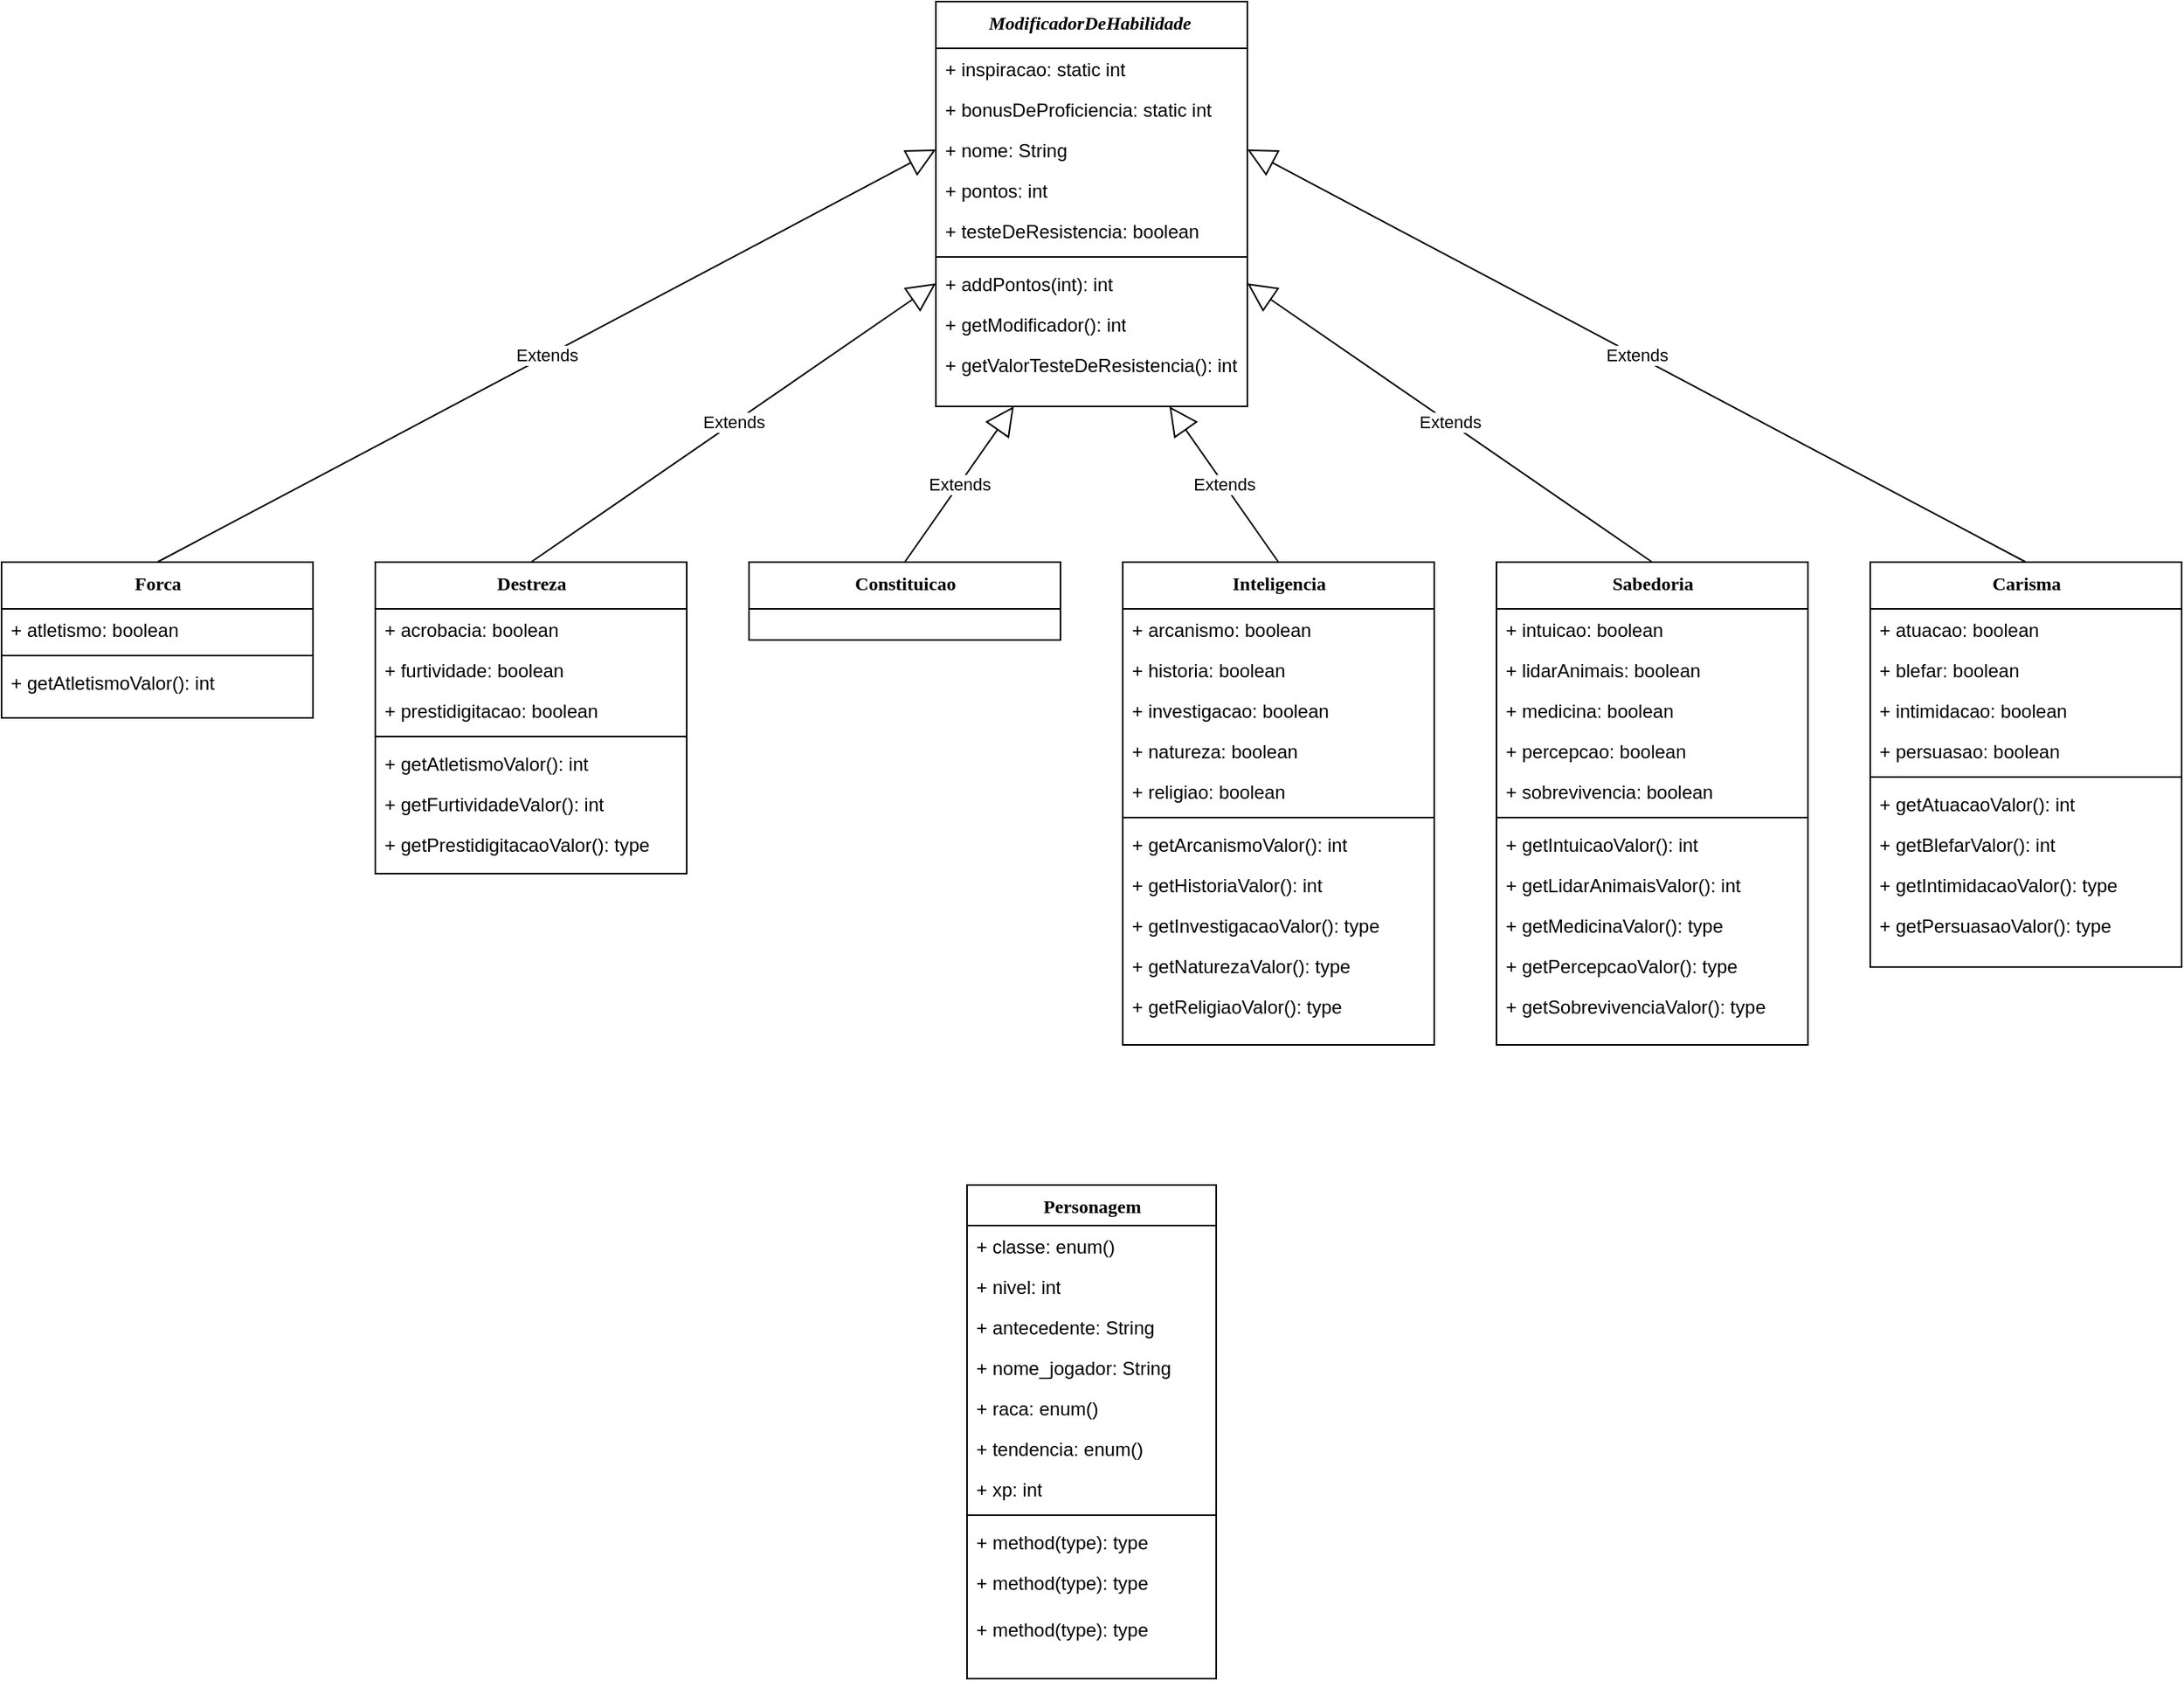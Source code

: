 <mxfile version="24.0.7" type="google">
  <diagram name="Page-1" id="9f46799a-70d6-7492-0946-bef42562c5a5">
    <mxGraphModel grid="1" page="1" gridSize="10" guides="1" tooltips="1" connect="1" arrows="1" fold="1" pageScale="1" pageWidth="1100" pageHeight="850" background="none" math="0" shadow="0">
      <root>
        <mxCell id="0" />
        <mxCell id="1" parent="0" />
        <mxCell id="78961159f06e98e8-30" value="Personagem" style="swimlane;html=1;fontStyle=1;align=center;verticalAlign=top;childLayout=stackLayout;horizontal=1;startSize=26;horizontalStack=0;resizeParent=1;resizeLast=0;collapsible=1;marginBottom=0;swimlaneFillColor=#ffffff;rounded=0;shadow=0;comic=0;labelBackgroundColor=none;strokeWidth=1;fillColor=none;fontFamily=Verdana;fontSize=12" vertex="1" parent="1">
          <mxGeometry x="-380" y="800" width="160" height="317" as="geometry" />
        </mxCell>
        <mxCell id="78961159f06e98e8-31" value="+ classe: enum()" style="text;html=1;strokeColor=none;fillColor=none;align=left;verticalAlign=top;spacingLeft=4;spacingRight=4;whiteSpace=wrap;overflow=hidden;rotatable=0;points=[[0,0.5],[1,0.5]];portConstraint=eastwest;" vertex="1" parent="78961159f06e98e8-30">
          <mxGeometry y="26" width="160" height="26" as="geometry" />
        </mxCell>
        <mxCell id="78961159f06e98e8-32" value="+ nivel: int" style="text;html=1;strokeColor=none;fillColor=none;align=left;verticalAlign=top;spacingLeft=4;spacingRight=4;whiteSpace=wrap;overflow=hidden;rotatable=0;points=[[0,0.5],[1,0.5]];portConstraint=eastwest;" vertex="1" parent="78961159f06e98e8-30">
          <mxGeometry y="52" width="160" height="26" as="geometry" />
        </mxCell>
        <mxCell id="78961159f06e98e8-33" value="+ antecedente: String" style="text;html=1;strokeColor=none;fillColor=none;align=left;verticalAlign=top;spacingLeft=4;spacingRight=4;whiteSpace=wrap;overflow=hidden;rotatable=0;points=[[0,0.5],[1,0.5]];portConstraint=eastwest;" vertex="1" parent="78961159f06e98e8-30">
          <mxGeometry y="78" width="160" height="26" as="geometry" />
        </mxCell>
        <mxCell id="78961159f06e98e8-34" value="+ nome_jogador: String" style="text;html=1;strokeColor=none;fillColor=none;align=left;verticalAlign=top;spacingLeft=4;spacingRight=4;whiteSpace=wrap;overflow=hidden;rotatable=0;points=[[0,0.5],[1,0.5]];portConstraint=eastwest;" vertex="1" parent="78961159f06e98e8-30">
          <mxGeometry y="104" width="160" height="26" as="geometry" />
        </mxCell>
        <mxCell id="78961159f06e98e8-36" value="+ raca: enum()" style="text;html=1;strokeColor=none;fillColor=none;align=left;verticalAlign=top;spacingLeft=4;spacingRight=4;whiteSpace=wrap;overflow=hidden;rotatable=0;points=[[0,0.5],[1,0.5]];portConstraint=eastwest;" vertex="1" parent="78961159f06e98e8-30">
          <mxGeometry y="130" width="160" height="26" as="geometry" />
        </mxCell>
        <mxCell id="78961159f06e98e8-37" value="+ tendencia: enum()" style="text;html=1;strokeColor=none;fillColor=none;align=left;verticalAlign=top;spacingLeft=4;spacingRight=4;whiteSpace=wrap;overflow=hidden;rotatable=0;points=[[0,0.5],[1,0.5]];portConstraint=eastwest;" vertex="1" parent="78961159f06e98e8-30">
          <mxGeometry y="156" width="160" height="26" as="geometry" />
        </mxCell>
        <mxCell id="40sNHgsJl3ilRhZVSbIt-1" value="+ xp: int" style="text;html=1;strokeColor=none;fillColor=none;align=left;verticalAlign=top;spacingLeft=4;spacingRight=4;whiteSpace=wrap;overflow=hidden;rotatable=0;points=[[0,0.5],[1,0.5]];portConstraint=eastwest;" vertex="1" parent="78961159f06e98e8-30">
          <mxGeometry y="182" width="160" height="26" as="geometry" />
        </mxCell>
        <mxCell id="78961159f06e98e8-38" value="" style="line;html=1;strokeWidth=1;fillColor=none;align=left;verticalAlign=middle;spacingTop=-1;spacingLeft=3;spacingRight=3;rotatable=0;labelPosition=right;points=[];portConstraint=eastwest;" vertex="1" parent="78961159f06e98e8-30">
          <mxGeometry y="208" width="160" height="8" as="geometry" />
        </mxCell>
        <mxCell id="78961159f06e98e8-42" value="+ method(type): type" style="text;html=1;strokeColor=none;fillColor=none;align=left;verticalAlign=top;spacingLeft=4;spacingRight=4;whiteSpace=wrap;overflow=hidden;rotatable=0;points=[[0,0.5],[1,0.5]];portConstraint=eastwest;" vertex="1" parent="78961159f06e98e8-30">
          <mxGeometry y="216" width="160" height="26" as="geometry" />
        </mxCell>
        <mxCell id="78961159f06e98e8-40" value="+ method(type): type" style="text;html=1;strokeColor=none;fillColor=none;align=left;verticalAlign=top;spacingLeft=4;spacingRight=4;whiteSpace=wrap;overflow=hidden;rotatable=0;points=[[0,0.5],[1,0.5]];portConstraint=eastwest;" vertex="1" parent="78961159f06e98e8-30">
          <mxGeometry y="242" width="160" height="30" as="geometry" />
        </mxCell>
        <mxCell id="78961159f06e98e8-39" value="+ method(type): type" style="text;html=1;strokeColor=none;fillColor=none;align=left;verticalAlign=top;spacingLeft=4;spacingRight=4;whiteSpace=wrap;overflow=hidden;rotatable=0;points=[[0,0.5],[1,0.5]];portConstraint=eastwest;" vertex="1" parent="78961159f06e98e8-30">
          <mxGeometry y="272" width="160" height="26" as="geometry" />
        </mxCell>
        <mxCell id="78961159f06e98e8-43" value="&lt;i&gt;ModificadorDeHabilidade&amp;nbsp;&lt;/i&gt;" style="swimlane;html=1;fontStyle=1;align=center;verticalAlign=top;childLayout=stackLayout;horizontal=1;startSize=30;horizontalStack=0;resizeParent=1;resizeLast=0;collapsible=1;marginBottom=0;swimlaneFillColor=#ffffff;rounded=0;shadow=0;comic=0;labelBackgroundColor=none;strokeWidth=1;fillColor=none;fontFamily=Verdana;fontSize=12" vertex="1" parent="1">
          <mxGeometry x="-400" y="40" width="200" height="260" as="geometry" />
        </mxCell>
        <mxCell id="78961159f06e98e8-44" value="+ inspiracao: static int" style="text;html=1;strokeColor=none;fillColor=none;align=left;verticalAlign=top;spacingLeft=4;spacingRight=4;whiteSpace=wrap;overflow=hidden;rotatable=0;points=[[0,0.5],[1,0.5]];portConstraint=eastwest;" vertex="1" parent="78961159f06e98e8-43">
          <mxGeometry y="30" width="200" height="26" as="geometry" />
        </mxCell>
        <mxCell id="v30PAA55jN4DHyw-bM3n-83" value="+ bonusDeProficiencia: static int" style="text;html=1;strokeColor=none;fillColor=none;align=left;verticalAlign=top;spacingLeft=4;spacingRight=4;whiteSpace=wrap;overflow=hidden;rotatable=0;points=[[0,0.5],[1,0.5]];portConstraint=eastwest;" vertex="1" parent="78961159f06e98e8-43">
          <mxGeometry y="56" width="200" height="26" as="geometry" />
        </mxCell>
        <mxCell id="v30PAA55jN4DHyw-bM3n-13" value="+ nome: String" style="text;html=1;strokeColor=none;fillColor=none;align=left;verticalAlign=top;spacingLeft=4;spacingRight=4;whiteSpace=wrap;overflow=hidden;rotatable=0;points=[[0,0.5],[1,0.5]];portConstraint=eastwest;" vertex="1" parent="78961159f06e98e8-43">
          <mxGeometry y="82" width="200" height="26" as="geometry" />
        </mxCell>
        <mxCell id="78961159f06e98e8-45" value="+ pontos: int" style="text;html=1;strokeColor=none;fillColor=none;align=left;verticalAlign=top;spacingLeft=4;spacingRight=4;whiteSpace=wrap;overflow=hidden;rotatable=0;points=[[0,0.5],[1,0.5]];portConstraint=eastwest;" vertex="1" parent="78961159f06e98e8-43">
          <mxGeometry y="108" width="200" height="26" as="geometry" />
        </mxCell>
        <mxCell id="v30PAA55jN4DHyw-bM3n-11" value="+ testeDeResistencia: boolean" style="text;html=1;strokeColor=none;fillColor=none;align=left;verticalAlign=top;spacingLeft=4;spacingRight=4;whiteSpace=wrap;overflow=hidden;rotatable=0;points=[[0,0.5],[1,0.5]];portConstraint=eastwest;" vertex="1" parent="78961159f06e98e8-43">
          <mxGeometry y="134" width="200" height="26" as="geometry" />
        </mxCell>
        <mxCell id="78961159f06e98e8-51" value="" style="line;html=1;strokeWidth=1;fillColor=none;align=left;verticalAlign=middle;spacingTop=-1;spacingLeft=3;spacingRight=3;rotatable=0;labelPosition=right;points=[];portConstraint=eastwest;" vertex="1" parent="78961159f06e98e8-43">
          <mxGeometry y="160" width="200" height="8" as="geometry" />
        </mxCell>
        <mxCell id="78961159f06e98e8-52" value="+ addPontos(int): int" style="text;html=1;strokeColor=none;fillColor=none;align=left;verticalAlign=top;spacingLeft=4;spacingRight=4;whiteSpace=wrap;overflow=hidden;rotatable=0;points=[[0,0.5],[1,0.5]];portConstraint=eastwest;" vertex="1" parent="78961159f06e98e8-43">
          <mxGeometry y="168" width="200" height="26" as="geometry" />
        </mxCell>
        <mxCell id="78961159f06e98e8-53" value="+ getModificador(): int" style="text;html=1;strokeColor=none;fillColor=none;align=left;verticalAlign=top;spacingLeft=4;spacingRight=4;whiteSpace=wrap;overflow=hidden;rotatable=0;points=[[0,0.5],[1,0.5]];portConstraint=eastwest;" vertex="1" parent="78961159f06e98e8-43">
          <mxGeometry y="194" width="200" height="26" as="geometry" />
        </mxCell>
        <mxCell id="v30PAA55jN4DHyw-bM3n-12" value="+ getValorTesteDeResistencia(): int" style="text;html=1;strokeColor=none;fillColor=none;align=left;verticalAlign=top;spacingLeft=4;spacingRight=4;whiteSpace=wrap;overflow=hidden;rotatable=0;points=[[0,0.5],[1,0.5]];portConstraint=eastwest;" vertex="1" parent="78961159f06e98e8-43">
          <mxGeometry y="220" width="200" height="26" as="geometry" />
        </mxCell>
        <mxCell id="78961159f06e98e8-82" value="Forca" style="swimlane;html=1;fontStyle=1;align=center;verticalAlign=top;childLayout=stackLayout;horizontal=1;startSize=30;horizontalStack=0;resizeParent=1;resizeLast=0;collapsible=1;marginBottom=0;swimlaneFillColor=#ffffff;rounded=0;shadow=0;comic=0;labelBackgroundColor=none;strokeWidth=1;fillColor=none;fontFamily=Verdana;fontSize=12" vertex="1" parent="1">
          <mxGeometry x="-1000" y="400" width="200" height="100" as="geometry" />
        </mxCell>
        <mxCell id="78961159f06e98e8-83" value="+ atletismo: boolean" style="text;html=1;strokeColor=none;fillColor=none;align=left;verticalAlign=top;spacingLeft=4;spacingRight=4;whiteSpace=wrap;overflow=hidden;rotatable=0;points=[[0,0.5],[1,0.5]];portConstraint=eastwest;" vertex="1" parent="78961159f06e98e8-82">
          <mxGeometry y="30" width="200" height="26" as="geometry" />
        </mxCell>
        <mxCell id="78961159f06e98e8-90" value="" style="line;html=1;strokeWidth=1;fillColor=none;align=left;verticalAlign=middle;spacingTop=-1;spacingLeft=3;spacingRight=3;rotatable=0;labelPosition=right;points=[];portConstraint=eastwest;" vertex="1" parent="78961159f06e98e8-82">
          <mxGeometry y="56" width="200" height="8" as="geometry" />
        </mxCell>
        <mxCell id="78961159f06e98e8-91" value="+ getAtletismoValor(): int" style="text;html=1;strokeColor=none;fillColor=none;align=left;verticalAlign=top;spacingLeft=4;spacingRight=4;whiteSpace=wrap;overflow=hidden;rotatable=0;points=[[0,0.5],[1,0.5]];portConstraint=eastwest;" vertex="1" parent="78961159f06e98e8-82">
          <mxGeometry y="64" width="200" height="26" as="geometry" />
        </mxCell>
        <mxCell id="v30PAA55jN4DHyw-bM3n-3" value="Constituicao" style="swimlane;html=1;fontStyle=1;align=center;verticalAlign=top;childLayout=stackLayout;horizontal=1;startSize=30;horizontalStack=0;resizeParent=1;resizeLast=0;collapsible=1;marginBottom=0;swimlaneFillColor=#ffffff;rounded=0;shadow=0;comic=0;labelBackgroundColor=none;strokeWidth=1;fillColor=none;fontFamily=Verdana;fontSize=12" vertex="1" parent="1">
          <mxGeometry x="-520" y="400" width="200" height="50" as="geometry" />
        </mxCell>
        <mxCell id="v30PAA55jN4DHyw-bM3n-14" value="Destreza" style="swimlane;html=1;fontStyle=1;align=center;verticalAlign=top;childLayout=stackLayout;horizontal=1;startSize=30;horizontalStack=0;resizeParent=1;resizeLast=0;collapsible=1;marginBottom=0;swimlaneFillColor=#ffffff;rounded=0;shadow=0;comic=0;labelBackgroundColor=none;strokeWidth=1;fillColor=none;fontFamily=Verdana;fontSize=12" vertex="1" parent="1">
          <mxGeometry x="-760" y="400" width="200" height="200" as="geometry" />
        </mxCell>
        <mxCell id="v30PAA55jN4DHyw-bM3n-15" value="+ acrobacia: boolean" style="text;html=1;strokeColor=none;fillColor=none;align=left;verticalAlign=top;spacingLeft=4;spacingRight=4;whiteSpace=wrap;overflow=hidden;rotatable=0;points=[[0,0.5],[1,0.5]];portConstraint=eastwest;" vertex="1" parent="v30PAA55jN4DHyw-bM3n-14">
          <mxGeometry y="30" width="200" height="26" as="geometry" />
        </mxCell>
        <mxCell id="v30PAA55jN4DHyw-bM3n-16" value="+ furtividade: boolean" style="text;html=1;strokeColor=none;fillColor=none;align=left;verticalAlign=top;spacingLeft=4;spacingRight=4;whiteSpace=wrap;overflow=hidden;rotatable=0;points=[[0,0.5],[1,0.5]];portConstraint=eastwest;" vertex="1" parent="v30PAA55jN4DHyw-bM3n-14">
          <mxGeometry y="56" width="200" height="26" as="geometry" />
        </mxCell>
        <mxCell id="v30PAA55jN4DHyw-bM3n-17" value="+ prestidigitacao: boolean" style="text;html=1;strokeColor=none;fillColor=none;align=left;verticalAlign=top;spacingLeft=4;spacingRight=4;whiteSpace=wrap;overflow=hidden;rotatable=0;points=[[0,0.5],[1,0.5]];portConstraint=eastwest;" vertex="1" parent="v30PAA55jN4DHyw-bM3n-14">
          <mxGeometry y="82" width="200" height="26" as="geometry" />
        </mxCell>
        <mxCell id="v30PAA55jN4DHyw-bM3n-22" value="" style="line;html=1;strokeWidth=1;fillColor=none;align=left;verticalAlign=middle;spacingTop=-1;spacingLeft=3;spacingRight=3;rotatable=0;labelPosition=right;points=[];portConstraint=eastwest;" vertex="1" parent="v30PAA55jN4DHyw-bM3n-14">
          <mxGeometry y="108" width="200" height="8" as="geometry" />
        </mxCell>
        <mxCell id="v30PAA55jN4DHyw-bM3n-23" value="+ getAtletismoValor(): int" style="text;html=1;strokeColor=none;fillColor=none;align=left;verticalAlign=top;spacingLeft=4;spacingRight=4;whiteSpace=wrap;overflow=hidden;rotatable=0;points=[[0,0.5],[1,0.5]];portConstraint=eastwest;" vertex="1" parent="v30PAA55jN4DHyw-bM3n-14">
          <mxGeometry y="116" width="200" height="26" as="geometry" />
        </mxCell>
        <mxCell id="v30PAA55jN4DHyw-bM3n-25" value="+ getFurtividadeValor(): int" style="text;html=1;strokeColor=none;fillColor=none;align=left;verticalAlign=top;spacingLeft=4;spacingRight=4;whiteSpace=wrap;overflow=hidden;rotatable=0;points=[[0,0.5],[1,0.5]];portConstraint=eastwest;" vertex="1" parent="v30PAA55jN4DHyw-bM3n-14">
          <mxGeometry y="142" width="200" height="26" as="geometry" />
        </mxCell>
        <mxCell id="v30PAA55jN4DHyw-bM3n-24" value="+ getPrestidigitacaoValor(): type" style="text;html=1;strokeColor=none;fillColor=none;align=left;verticalAlign=top;spacingLeft=4;spacingRight=4;whiteSpace=wrap;overflow=hidden;rotatable=0;points=[[0,0.5],[1,0.5]];portConstraint=eastwest;" vertex="1" parent="v30PAA55jN4DHyw-bM3n-14">
          <mxGeometry y="168" width="200" height="26" as="geometry" />
        </mxCell>
        <mxCell id="v30PAA55jN4DHyw-bM3n-38" value="Inteligencia" style="swimlane;html=1;fontStyle=1;align=center;verticalAlign=top;childLayout=stackLayout;horizontal=1;startSize=30;horizontalStack=0;resizeParent=1;resizeLast=0;collapsible=1;marginBottom=0;swimlaneFillColor=#ffffff;rounded=0;shadow=0;comic=0;labelBackgroundColor=none;strokeWidth=1;fillColor=none;fontFamily=Verdana;fontSize=12" vertex="1" parent="1">
          <mxGeometry x="-280" y="400" width="200" height="310" as="geometry" />
        </mxCell>
        <mxCell id="v30PAA55jN4DHyw-bM3n-39" value="+ arcanismo: boolean" style="text;html=1;strokeColor=none;fillColor=none;align=left;verticalAlign=top;spacingLeft=4;spacingRight=4;whiteSpace=wrap;overflow=hidden;rotatable=0;points=[[0,0.5],[1,0.5]];portConstraint=eastwest;" vertex="1" parent="v30PAA55jN4DHyw-bM3n-38">
          <mxGeometry y="30" width="200" height="26" as="geometry" />
        </mxCell>
        <mxCell id="v30PAA55jN4DHyw-bM3n-40" value="+ historia: boolean" style="text;html=1;strokeColor=none;fillColor=none;align=left;verticalAlign=top;spacingLeft=4;spacingRight=4;whiteSpace=wrap;overflow=hidden;rotatable=0;points=[[0,0.5],[1,0.5]];portConstraint=eastwest;" vertex="1" parent="v30PAA55jN4DHyw-bM3n-38">
          <mxGeometry y="56" width="200" height="26" as="geometry" />
        </mxCell>
        <mxCell id="v30PAA55jN4DHyw-bM3n-41" value="+ investigacao: boolean" style="text;html=1;strokeColor=none;fillColor=none;align=left;verticalAlign=top;spacingLeft=4;spacingRight=4;whiteSpace=wrap;overflow=hidden;rotatable=0;points=[[0,0.5],[1,0.5]];portConstraint=eastwest;" vertex="1" parent="v30PAA55jN4DHyw-bM3n-38">
          <mxGeometry y="82" width="200" height="26" as="geometry" />
        </mxCell>
        <mxCell id="v30PAA55jN4DHyw-bM3n-42" value="+ natureza: boolean" style="text;html=1;strokeColor=none;fillColor=none;align=left;verticalAlign=top;spacingLeft=4;spacingRight=4;whiteSpace=wrap;overflow=hidden;rotatable=0;points=[[0,0.5],[1,0.5]];portConstraint=eastwest;" vertex="1" parent="v30PAA55jN4DHyw-bM3n-38">
          <mxGeometry y="108" width="200" height="26" as="geometry" />
        </mxCell>
        <mxCell id="v30PAA55jN4DHyw-bM3n-43" value="+ religiao: boolean" style="text;html=1;strokeColor=none;fillColor=none;align=left;verticalAlign=top;spacingLeft=4;spacingRight=4;whiteSpace=wrap;overflow=hidden;rotatable=0;points=[[0,0.5],[1,0.5]];portConstraint=eastwest;" vertex="1" parent="v30PAA55jN4DHyw-bM3n-38">
          <mxGeometry y="134" width="200" height="26" as="geometry" />
        </mxCell>
        <mxCell id="v30PAA55jN4DHyw-bM3n-46" value="" style="line;html=1;strokeWidth=1;fillColor=none;align=left;verticalAlign=middle;spacingTop=-1;spacingLeft=3;spacingRight=3;rotatable=0;labelPosition=right;points=[];portConstraint=eastwest;" vertex="1" parent="v30PAA55jN4DHyw-bM3n-38">
          <mxGeometry y="160" width="200" height="8" as="geometry" />
        </mxCell>
        <mxCell id="v30PAA55jN4DHyw-bM3n-47" value="+ getArcanismoValor(): int" style="text;html=1;strokeColor=none;fillColor=none;align=left;verticalAlign=top;spacingLeft=4;spacingRight=4;whiteSpace=wrap;overflow=hidden;rotatable=0;points=[[0,0.5],[1,0.5]];portConstraint=eastwest;" vertex="1" parent="v30PAA55jN4DHyw-bM3n-38">
          <mxGeometry y="168" width="200" height="26" as="geometry" />
        </mxCell>
        <mxCell id="v30PAA55jN4DHyw-bM3n-48" value="+ getHistoriaValor(): int" style="text;html=1;strokeColor=none;fillColor=none;align=left;verticalAlign=top;spacingLeft=4;spacingRight=4;whiteSpace=wrap;overflow=hidden;rotatable=0;points=[[0,0.5],[1,0.5]];portConstraint=eastwest;" vertex="1" parent="v30PAA55jN4DHyw-bM3n-38">
          <mxGeometry y="194" width="200" height="26" as="geometry" />
        </mxCell>
        <mxCell id="v30PAA55jN4DHyw-bM3n-51" value="+ getInvestigacaoValor(): type" style="text;html=1;strokeColor=none;fillColor=none;align=left;verticalAlign=top;spacingLeft=4;spacingRight=4;whiteSpace=wrap;overflow=hidden;rotatable=0;points=[[0,0.5],[1,0.5]];portConstraint=eastwest;" vertex="1" parent="v30PAA55jN4DHyw-bM3n-38">
          <mxGeometry y="220" width="200" height="26" as="geometry" />
        </mxCell>
        <mxCell id="v30PAA55jN4DHyw-bM3n-50" value="+ getNaturezaValor(): type" style="text;html=1;strokeColor=none;fillColor=none;align=left;verticalAlign=top;spacingLeft=4;spacingRight=4;whiteSpace=wrap;overflow=hidden;rotatable=0;points=[[0,0.5],[1,0.5]];portConstraint=eastwest;" vertex="1" parent="v30PAA55jN4DHyw-bM3n-38">
          <mxGeometry y="246" width="200" height="26" as="geometry" />
        </mxCell>
        <mxCell id="v30PAA55jN4DHyw-bM3n-49" value="+ getReligiaoValor(): type" style="text;html=1;strokeColor=none;fillColor=none;align=left;verticalAlign=top;spacingLeft=4;spacingRight=4;whiteSpace=wrap;overflow=hidden;rotatable=0;points=[[0,0.5],[1,0.5]];portConstraint=eastwest;" vertex="1" parent="v30PAA55jN4DHyw-bM3n-38">
          <mxGeometry y="272" width="200" height="26" as="geometry" />
        </mxCell>
        <mxCell id="v30PAA55jN4DHyw-bM3n-52" value="Sabedoria" style="swimlane;html=1;fontStyle=1;align=center;verticalAlign=top;childLayout=stackLayout;horizontal=1;startSize=30;horizontalStack=0;resizeParent=1;resizeLast=0;collapsible=1;marginBottom=0;swimlaneFillColor=#ffffff;rounded=0;shadow=0;comic=0;labelBackgroundColor=none;strokeWidth=1;fillColor=none;fontFamily=Verdana;fontSize=12" vertex="1" parent="1">
          <mxGeometry x="-40" y="400" width="200" height="310" as="geometry" />
        </mxCell>
        <mxCell id="v30PAA55jN4DHyw-bM3n-53" value="+ intuicao: boolean" style="text;html=1;strokeColor=none;fillColor=none;align=left;verticalAlign=top;spacingLeft=4;spacingRight=4;whiteSpace=wrap;overflow=hidden;rotatable=0;points=[[0,0.5],[1,0.5]];portConstraint=eastwest;" vertex="1" parent="v30PAA55jN4DHyw-bM3n-52">
          <mxGeometry y="30" width="200" height="26" as="geometry" />
        </mxCell>
        <mxCell id="v30PAA55jN4DHyw-bM3n-54" value="+ lidarAnimais: boolean" style="text;html=1;strokeColor=none;fillColor=none;align=left;verticalAlign=top;spacingLeft=4;spacingRight=4;whiteSpace=wrap;overflow=hidden;rotatable=0;points=[[0,0.5],[1,0.5]];portConstraint=eastwest;" vertex="1" parent="v30PAA55jN4DHyw-bM3n-52">
          <mxGeometry y="56" width="200" height="26" as="geometry" />
        </mxCell>
        <mxCell id="v30PAA55jN4DHyw-bM3n-55" value="+ medicina: boolean" style="text;html=1;strokeColor=none;fillColor=none;align=left;verticalAlign=top;spacingLeft=4;spacingRight=4;whiteSpace=wrap;overflow=hidden;rotatable=0;points=[[0,0.5],[1,0.5]];portConstraint=eastwest;" vertex="1" parent="v30PAA55jN4DHyw-bM3n-52">
          <mxGeometry y="82" width="200" height="26" as="geometry" />
        </mxCell>
        <mxCell id="v30PAA55jN4DHyw-bM3n-56" value="+ percepcao: boolean" style="text;html=1;strokeColor=none;fillColor=none;align=left;verticalAlign=top;spacingLeft=4;spacingRight=4;whiteSpace=wrap;overflow=hidden;rotatable=0;points=[[0,0.5],[1,0.5]];portConstraint=eastwest;" vertex="1" parent="v30PAA55jN4DHyw-bM3n-52">
          <mxGeometry y="108" width="200" height="26" as="geometry" />
        </mxCell>
        <mxCell id="v30PAA55jN4DHyw-bM3n-57" value="+ sobrevivencia: boolean" style="text;html=1;strokeColor=none;fillColor=none;align=left;verticalAlign=top;spacingLeft=4;spacingRight=4;whiteSpace=wrap;overflow=hidden;rotatable=0;points=[[0,0.5],[1,0.5]];portConstraint=eastwest;" vertex="1" parent="v30PAA55jN4DHyw-bM3n-52">
          <mxGeometry y="134" width="200" height="26" as="geometry" />
        </mxCell>
        <mxCell id="v30PAA55jN4DHyw-bM3n-58" value="" style="line;html=1;strokeWidth=1;fillColor=none;align=left;verticalAlign=middle;spacingTop=-1;spacingLeft=3;spacingRight=3;rotatable=0;labelPosition=right;points=[];portConstraint=eastwest;" vertex="1" parent="v30PAA55jN4DHyw-bM3n-52">
          <mxGeometry y="160" width="200" height="8" as="geometry" />
        </mxCell>
        <mxCell id="v30PAA55jN4DHyw-bM3n-59" value="+ getIntuicaoValor(): int" style="text;html=1;strokeColor=none;fillColor=none;align=left;verticalAlign=top;spacingLeft=4;spacingRight=4;whiteSpace=wrap;overflow=hidden;rotatable=0;points=[[0,0.5],[1,0.5]];portConstraint=eastwest;" vertex="1" parent="v30PAA55jN4DHyw-bM3n-52">
          <mxGeometry y="168" width="200" height="26" as="geometry" />
        </mxCell>
        <mxCell id="v30PAA55jN4DHyw-bM3n-60" value="+ getLidarAnimaisValor(): int" style="text;html=1;strokeColor=none;fillColor=none;align=left;verticalAlign=top;spacingLeft=4;spacingRight=4;whiteSpace=wrap;overflow=hidden;rotatable=0;points=[[0,0.5],[1,0.5]];portConstraint=eastwest;" vertex="1" parent="v30PAA55jN4DHyw-bM3n-52">
          <mxGeometry y="194" width="200" height="26" as="geometry" />
        </mxCell>
        <mxCell id="v30PAA55jN4DHyw-bM3n-61" value="+ getMedicinaValor(): type" style="text;html=1;strokeColor=none;fillColor=none;align=left;verticalAlign=top;spacingLeft=4;spacingRight=4;whiteSpace=wrap;overflow=hidden;rotatable=0;points=[[0,0.5],[1,0.5]];portConstraint=eastwest;" vertex="1" parent="v30PAA55jN4DHyw-bM3n-52">
          <mxGeometry y="220" width="200" height="26" as="geometry" />
        </mxCell>
        <mxCell id="v30PAA55jN4DHyw-bM3n-62" value="+ getPercepcaoValor(): type" style="text;html=1;strokeColor=none;fillColor=none;align=left;verticalAlign=top;spacingLeft=4;spacingRight=4;whiteSpace=wrap;overflow=hidden;rotatable=0;points=[[0,0.5],[1,0.5]];portConstraint=eastwest;" vertex="1" parent="v30PAA55jN4DHyw-bM3n-52">
          <mxGeometry y="246" width="200" height="26" as="geometry" />
        </mxCell>
        <mxCell id="v30PAA55jN4DHyw-bM3n-63" value="+ getSobrevivenciaValor(): type" style="text;html=1;strokeColor=none;fillColor=none;align=left;verticalAlign=top;spacingLeft=4;spacingRight=4;whiteSpace=wrap;overflow=hidden;rotatable=0;points=[[0,0.5],[1,0.5]];portConstraint=eastwest;" vertex="1" parent="v30PAA55jN4DHyw-bM3n-52">
          <mxGeometry y="272" width="200" height="26" as="geometry" />
        </mxCell>
        <mxCell id="v30PAA55jN4DHyw-bM3n-64" value="Carisma" style="swimlane;html=1;fontStyle=1;align=center;verticalAlign=top;childLayout=stackLayout;horizontal=1;startSize=30;horizontalStack=0;resizeParent=1;resizeLast=0;collapsible=1;marginBottom=0;swimlaneFillColor=#ffffff;rounded=0;shadow=0;comic=0;labelBackgroundColor=none;strokeWidth=1;fillColor=none;fontFamily=Verdana;fontSize=12" vertex="1" parent="1">
          <mxGeometry x="200" y="400" width="200" height="260" as="geometry" />
        </mxCell>
        <mxCell id="v30PAA55jN4DHyw-bM3n-65" value="+ atuacao: boolean" style="text;html=1;strokeColor=none;fillColor=none;align=left;verticalAlign=top;spacingLeft=4;spacingRight=4;whiteSpace=wrap;overflow=hidden;rotatable=0;points=[[0,0.5],[1,0.5]];portConstraint=eastwest;" vertex="1" parent="v30PAA55jN4DHyw-bM3n-64">
          <mxGeometry y="30" width="200" height="26" as="geometry" />
        </mxCell>
        <mxCell id="v30PAA55jN4DHyw-bM3n-66" value="+ blefar: boolean" style="text;html=1;strokeColor=none;fillColor=none;align=left;verticalAlign=top;spacingLeft=4;spacingRight=4;whiteSpace=wrap;overflow=hidden;rotatable=0;points=[[0,0.5],[1,0.5]];portConstraint=eastwest;" vertex="1" parent="v30PAA55jN4DHyw-bM3n-64">
          <mxGeometry y="56" width="200" height="26" as="geometry" />
        </mxCell>
        <mxCell id="v30PAA55jN4DHyw-bM3n-67" value="+ intimidacao: boolean" style="text;html=1;strokeColor=none;fillColor=none;align=left;verticalAlign=top;spacingLeft=4;spacingRight=4;whiteSpace=wrap;overflow=hidden;rotatable=0;points=[[0,0.5],[1,0.5]];portConstraint=eastwest;" vertex="1" parent="v30PAA55jN4DHyw-bM3n-64">
          <mxGeometry y="82" width="200" height="26" as="geometry" />
        </mxCell>
        <mxCell id="v30PAA55jN4DHyw-bM3n-68" value="+ persuasao: boolean" style="text;html=1;strokeColor=none;fillColor=none;align=left;verticalAlign=top;spacingLeft=4;spacingRight=4;whiteSpace=wrap;overflow=hidden;rotatable=0;points=[[0,0.5],[1,0.5]];portConstraint=eastwest;" vertex="1" parent="v30PAA55jN4DHyw-bM3n-64">
          <mxGeometry y="108" width="200" height="26" as="geometry" />
        </mxCell>
        <mxCell id="v30PAA55jN4DHyw-bM3n-70" value="" style="line;html=1;strokeWidth=1;fillColor=none;align=left;verticalAlign=middle;spacingTop=-1;spacingLeft=3;spacingRight=3;rotatable=0;labelPosition=right;points=[];portConstraint=eastwest;" vertex="1" parent="v30PAA55jN4DHyw-bM3n-64">
          <mxGeometry y="134" width="200" height="8" as="geometry" />
        </mxCell>
        <mxCell id="v30PAA55jN4DHyw-bM3n-71" value="+ getAtuacaoValor(): int" style="text;html=1;strokeColor=none;fillColor=none;align=left;verticalAlign=top;spacingLeft=4;spacingRight=4;whiteSpace=wrap;overflow=hidden;rotatable=0;points=[[0,0.5],[1,0.5]];portConstraint=eastwest;" vertex="1" parent="v30PAA55jN4DHyw-bM3n-64">
          <mxGeometry y="142" width="200" height="26" as="geometry" />
        </mxCell>
        <mxCell id="v30PAA55jN4DHyw-bM3n-72" value="+ getBlefarValor(): int" style="text;html=1;strokeColor=none;fillColor=none;align=left;verticalAlign=top;spacingLeft=4;spacingRight=4;whiteSpace=wrap;overflow=hidden;rotatable=0;points=[[0,0.5],[1,0.5]];portConstraint=eastwest;" vertex="1" parent="v30PAA55jN4DHyw-bM3n-64">
          <mxGeometry y="168" width="200" height="26" as="geometry" />
        </mxCell>
        <mxCell id="v30PAA55jN4DHyw-bM3n-73" value="+ getIntimidacaoValor(): type" style="text;html=1;strokeColor=none;fillColor=none;align=left;verticalAlign=top;spacingLeft=4;spacingRight=4;whiteSpace=wrap;overflow=hidden;rotatable=0;points=[[0,0.5],[1,0.5]];portConstraint=eastwest;" vertex="1" parent="v30PAA55jN4DHyw-bM3n-64">
          <mxGeometry y="194" width="200" height="26" as="geometry" />
        </mxCell>
        <mxCell id="v30PAA55jN4DHyw-bM3n-74" value="+ getPersuasaoValor(): type" style="text;html=1;strokeColor=none;fillColor=none;align=left;verticalAlign=top;spacingLeft=4;spacingRight=4;whiteSpace=wrap;overflow=hidden;rotatable=0;points=[[0,0.5],[1,0.5]];portConstraint=eastwest;" vertex="1" parent="v30PAA55jN4DHyw-bM3n-64">
          <mxGeometry y="220" width="200" height="26" as="geometry" />
        </mxCell>
        <mxCell id="v30PAA55jN4DHyw-bM3n-76" value="Extends" style="endArrow=block;endSize=16;endFill=0;html=1;rounded=0;exitX=0.5;exitY=0;exitDx=0;exitDy=0;entryX=0;entryY=0.5;entryDx=0;entryDy=0;" edge="1" parent="1" source="78961159f06e98e8-82" target="v30PAA55jN4DHyw-bM3n-13">
          <mxGeometry width="160" relative="1" as="geometry">
            <mxPoint x="-360" y="310" as="sourcePoint" />
            <mxPoint x="-200" y="310" as="targetPoint" />
          </mxGeometry>
        </mxCell>
        <mxCell id="v30PAA55jN4DHyw-bM3n-77" value="Extends" style="endArrow=block;endSize=16;endFill=0;html=1;rounded=0;exitX=0.5;exitY=0;exitDx=0;exitDy=0;entryX=0.25;entryY=1;entryDx=0;entryDy=0;" edge="1" parent="1" source="v30PAA55jN4DHyw-bM3n-3" target="78961159f06e98e8-43">
          <mxGeometry width="160" relative="1" as="geometry">
            <mxPoint x="-320" y="300" as="sourcePoint" />
            <mxPoint x="-290" y="200" as="targetPoint" />
          </mxGeometry>
        </mxCell>
        <mxCell id="v30PAA55jN4DHyw-bM3n-78" value="Extends" style="endArrow=block;endSize=16;endFill=0;html=1;rounded=0;exitX=0.5;exitY=0;exitDx=0;exitDy=0;entryX=0.75;entryY=1;entryDx=0;entryDy=0;" edge="1" parent="1" source="v30PAA55jN4DHyw-bM3n-38" target="78961159f06e98e8-43">
          <mxGeometry width="160" relative="1" as="geometry">
            <mxPoint x="-370" y="330" as="sourcePoint" />
            <mxPoint x="-220" y="300" as="targetPoint" />
          </mxGeometry>
        </mxCell>
        <mxCell id="v30PAA55jN4DHyw-bM3n-79" value="Extends" style="endArrow=block;endSize=16;endFill=0;html=1;rounded=0;exitX=0.5;exitY=0;exitDx=0;exitDy=0;entryX=1;entryY=0.5;entryDx=0;entryDy=0;" edge="1" parent="1" source="v30PAA55jN4DHyw-bM3n-64" target="v30PAA55jN4DHyw-bM3n-13">
          <mxGeometry width="160" relative="1" as="geometry">
            <mxPoint x="-180" y="740" as="sourcePoint" />
            <mxPoint x="-20" y="740" as="targetPoint" />
          </mxGeometry>
        </mxCell>
        <mxCell id="v30PAA55jN4DHyw-bM3n-80" value="Extends" style="endArrow=block;endSize=16;endFill=0;html=1;rounded=0;exitX=0.5;exitY=0;exitDx=0;exitDy=0;entryX=0;entryY=0.5;entryDx=0;entryDy=0;" edge="1" parent="1" source="v30PAA55jN4DHyw-bM3n-14" target="78961159f06e98e8-52">
          <mxGeometry width="160" relative="1" as="geometry">
            <mxPoint x="-30" y="270" as="sourcePoint" />
            <mxPoint x="130" y="270" as="targetPoint" />
          </mxGeometry>
        </mxCell>
        <mxCell id="v30PAA55jN4DHyw-bM3n-81" value="Extends" style="endArrow=block;endSize=16;endFill=0;html=1;rounded=0;exitX=0.5;exitY=0;exitDx=0;exitDy=0;entryX=1;entryY=0.5;entryDx=0;entryDy=0;" edge="1" parent="1" source="v30PAA55jN4DHyw-bM3n-52" target="78961159f06e98e8-52">
          <mxGeometry width="160" relative="1" as="geometry">
            <mxPoint x="-160" y="760" as="sourcePoint" />
            <mxPoint y="760" as="targetPoint" />
          </mxGeometry>
        </mxCell>
      </root>
    </mxGraphModel>
  </diagram>
</mxfile>
